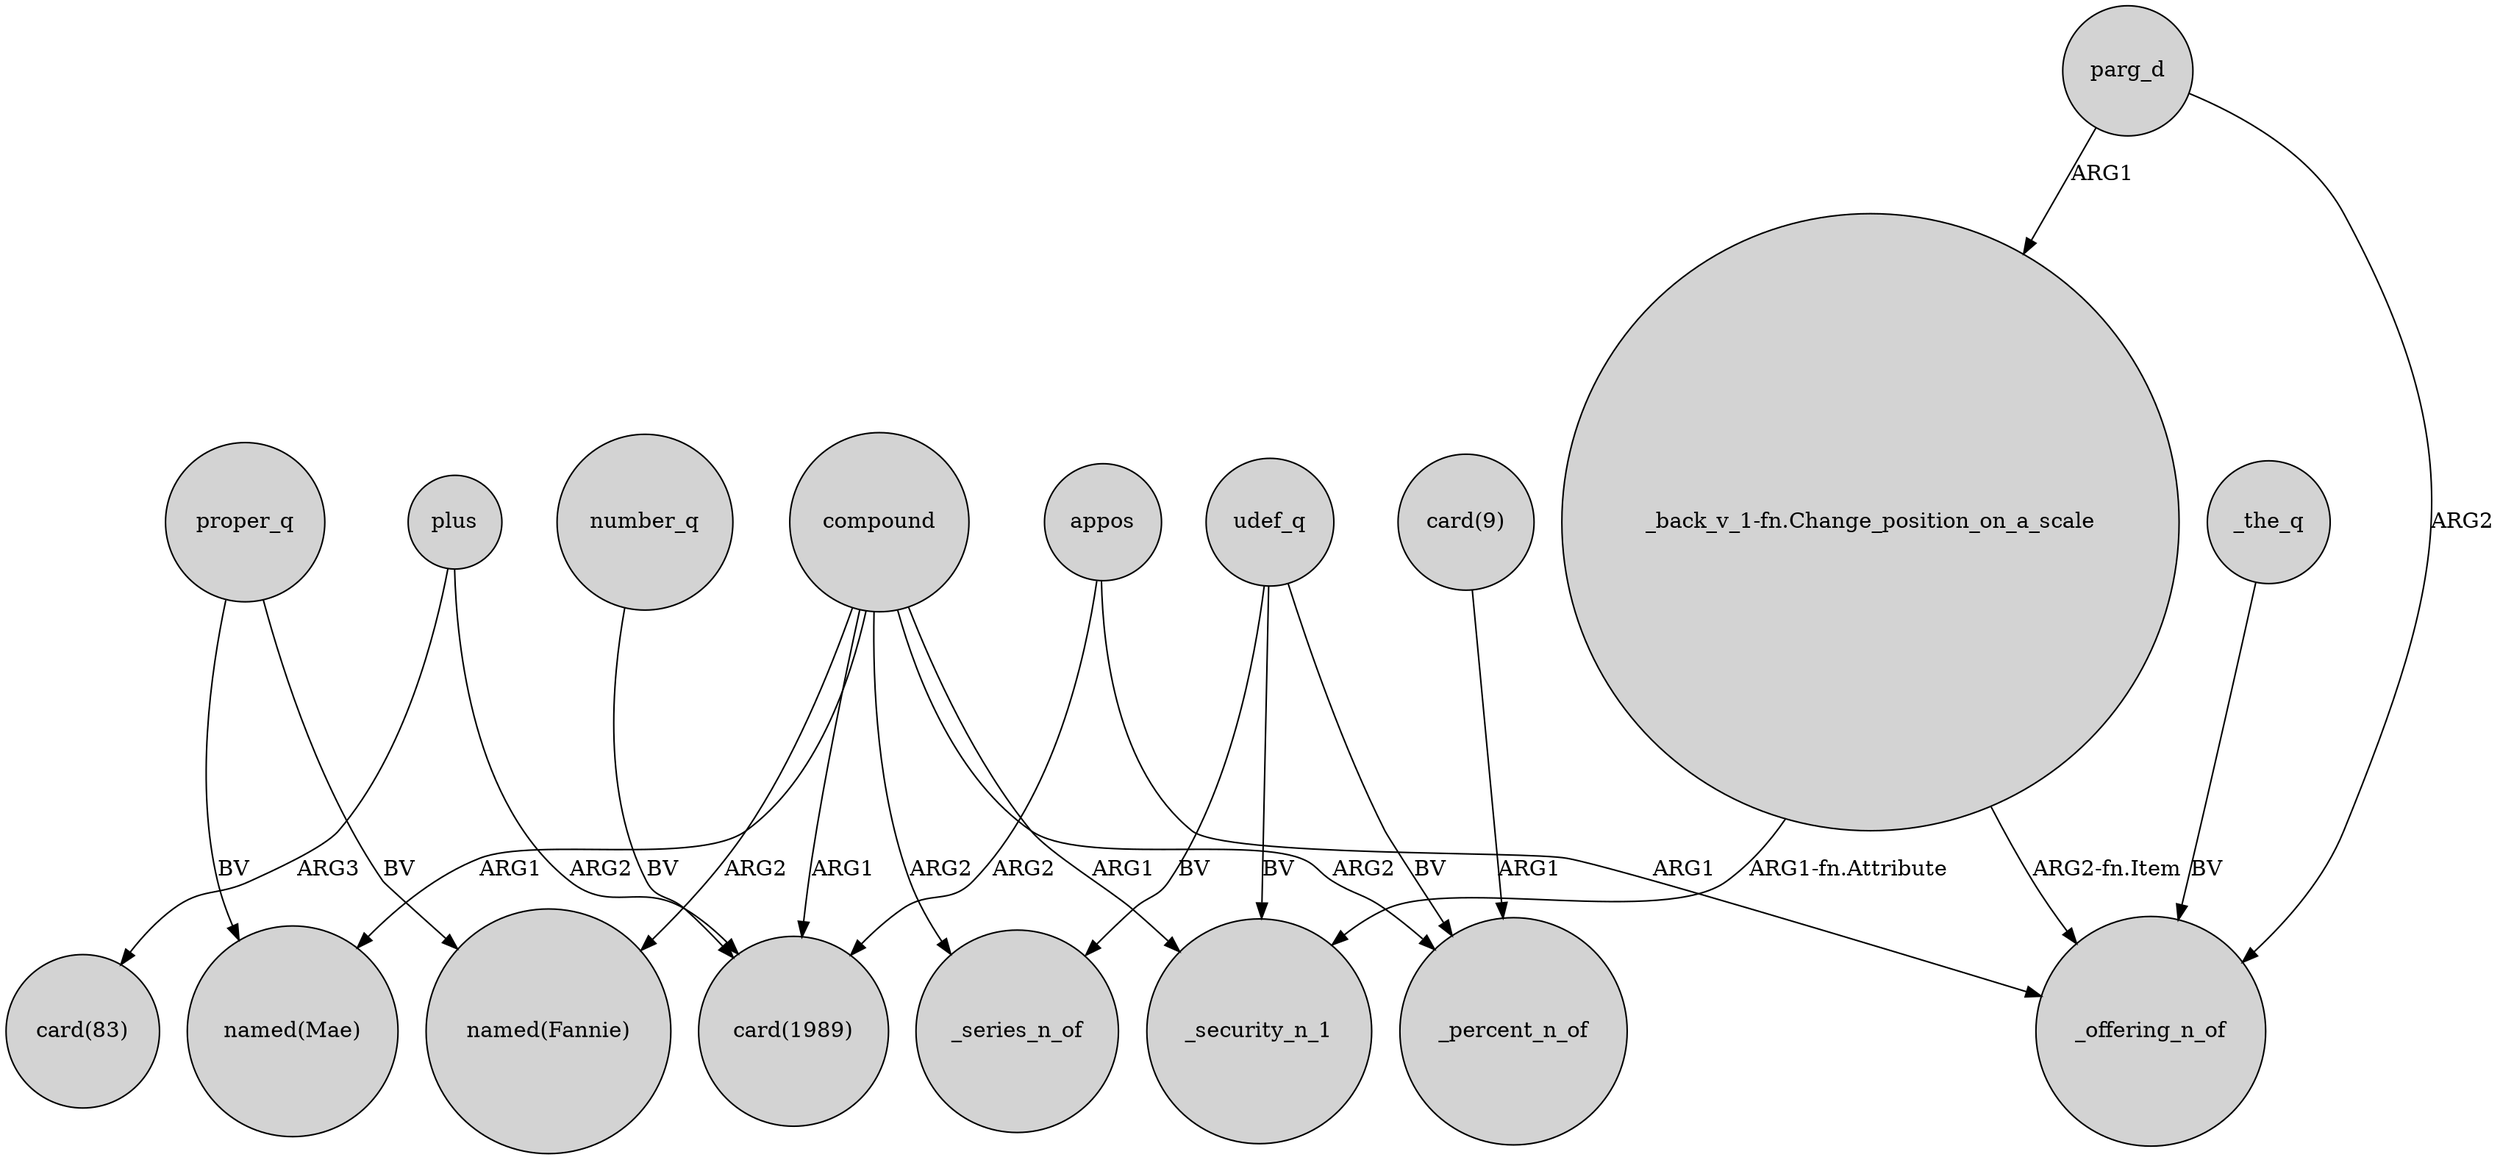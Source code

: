 digraph {
	node [shape=circle style=filled]
	compound -> "named(Mae)" [label=ARG1]
	"_back_v_1-fn.Change_position_on_a_scale" -> _offering_n_of [label="ARG2-fn.Item"]
	plus -> "card(1989)" [label=ARG2]
	compound -> "card(1989)" [label=ARG1]
	appos -> _offering_n_of [label=ARG1]
	"card(9)" -> _percent_n_of [label=ARG1]
	appos -> "card(1989)" [label=ARG2]
	udef_q -> _security_n_1 [label=BV]
	plus -> "card(83)" [label=ARG3]
	proper_q -> "named(Mae)" [label=BV]
	udef_q -> _series_n_of [label=BV]
	compound -> _security_n_1 [label=ARG1]
	udef_q -> _percent_n_of [label=BV]
	compound -> _percent_n_of [label=ARG2]
	_the_q -> _offering_n_of [label=BV]
	parg_d -> "_back_v_1-fn.Change_position_on_a_scale" [label=ARG1]
	parg_d -> _offering_n_of [label=ARG2]
	compound -> _series_n_of [label=ARG2]
	"_back_v_1-fn.Change_position_on_a_scale" -> _security_n_1 [label="ARG1-fn.Attribute"]
	compound -> "named(Fannie)" [label=ARG2]
	proper_q -> "named(Fannie)" [label=BV]
	number_q -> "card(1989)" [label=BV]
}
